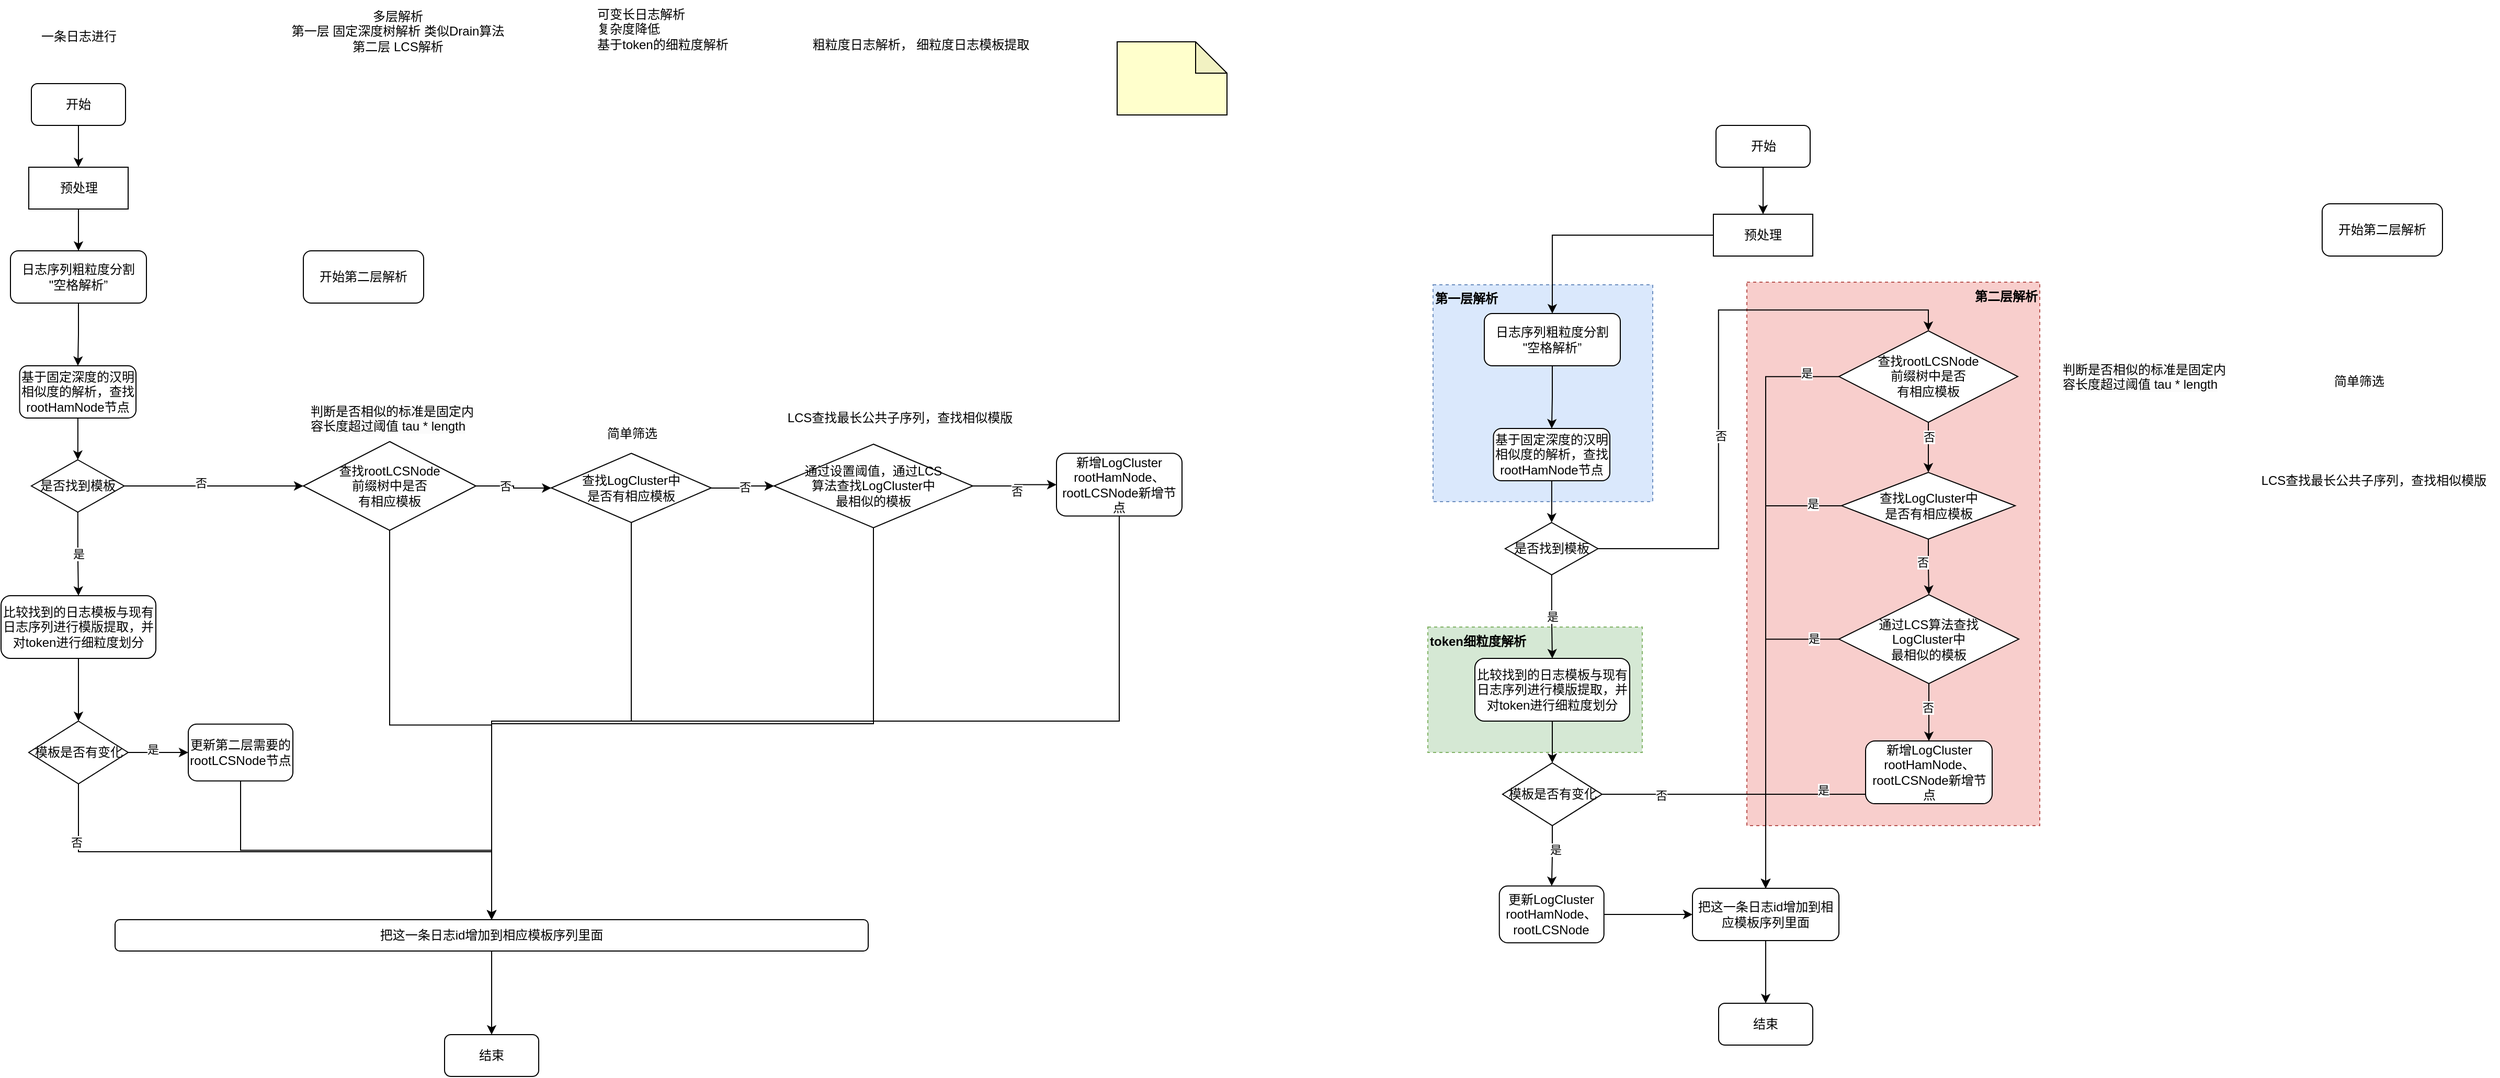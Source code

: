 <mxfile version="26.0.2">
  <diagram name="第 1 页" id="F_NSMGxIzK2aPqWop-WH">
    <mxGraphModel dx="1948" dy="1000" grid="1" gridSize="10" guides="1" tooltips="1" connect="1" arrows="1" fold="1" page="1" pageScale="1" pageWidth="827" pageHeight="1169" math="0" shadow="0">
      <root>
        <mxCell id="0" />
        <mxCell id="1" parent="0" />
        <mxCell id="ZSUmyzXB2fES_6F9nTxg-144" value="&lt;div style=&quot;&quot;&gt;token细粒度解析&lt;/div&gt;" style="rounded=0;whiteSpace=wrap;html=1;align=left;shadow=0;labelPosition=center;verticalLabelPosition=middle;verticalAlign=top;fontStyle=1;textShadow=0;horizontal=1;fillColor=#d5e8d4;strokeColor=#82b366;dashed=1;" vertex="1" parent="1">
          <mxGeometry x="1485" y="600" width="205" height="120" as="geometry" />
        </mxCell>
        <mxCell id="ZSUmyzXB2fES_6F9nTxg-143" value="&lt;div style=&quot;&quot;&gt;&lt;span style=&quot;background-color: transparent; color: light-dark(rgb(0, 0, 0), rgb(255, 255, 255));&quot;&gt;第二层解析&lt;/span&gt;&lt;/div&gt;" style="rounded=0;whiteSpace=wrap;html=1;align=right;shadow=0;labelPosition=center;verticalLabelPosition=middle;verticalAlign=top;fontStyle=1;textShadow=0;horizontal=1;fillColor=#f8cecc;strokeColor=#b85450;dashed=1;" vertex="1" parent="1">
          <mxGeometry x="1790" y="270" width="280" height="520" as="geometry" />
        </mxCell>
        <mxCell id="ZSUmyzXB2fES_6F9nTxg-142" value="&lt;div style=&quot;&quot;&gt;&lt;span style=&quot;background-color: transparent; color: light-dark(rgb(0, 0, 0), rgb(255, 255, 255));&quot;&gt;第一层解析&lt;/span&gt;&lt;/div&gt;" style="rounded=0;whiteSpace=wrap;html=1;align=left;shadow=0;labelPosition=center;verticalLabelPosition=middle;verticalAlign=top;fontStyle=1;textShadow=0;horizontal=1;fillColor=#dae8fc;strokeColor=#6c8ebf;gradientColor=none;dashed=1;" vertex="1" parent="1">
          <mxGeometry x="1490" y="272.44" width="210" height="207.56" as="geometry" />
        </mxCell>
        <mxCell id="ZSUmyzXB2fES_6F9nTxg-10" value="" style="edgeStyle=orthogonalEdgeStyle;rounded=0;orthogonalLoop=1;jettySize=auto;html=1;" edge="1" parent="1" source="mXxrbGlmwr1-6T_xw9jQ-14" target="mXxrbGlmwr1-6T_xw9jQ-15">
          <mxGeometry relative="1" as="geometry" />
        </mxCell>
        <mxCell id="mXxrbGlmwr1-6T_xw9jQ-14" value="开始" style="rounded=1;whiteSpace=wrap;html=1;" parent="1" vertex="1">
          <mxGeometry x="150" y="80" width="90" height="40" as="geometry" />
        </mxCell>
        <mxCell id="ZSUmyzXB2fES_6F9nTxg-11" value="" style="edgeStyle=orthogonalEdgeStyle;rounded=0;orthogonalLoop=1;jettySize=auto;html=1;" edge="1" parent="1" source="mXxrbGlmwr1-6T_xw9jQ-15" target="mXxrbGlmwr1-6T_xw9jQ-17">
          <mxGeometry relative="1" as="geometry" />
        </mxCell>
        <mxCell id="mXxrbGlmwr1-6T_xw9jQ-15" value="预处理" style="rounded=0;whiteSpace=wrap;html=1;" parent="1" vertex="1">
          <mxGeometry x="147.5" y="160" width="95" height="40" as="geometry" />
        </mxCell>
        <mxCell id="ZSUmyzXB2fES_6F9nTxg-12" value="" style="edgeStyle=orthogonalEdgeStyle;rounded=0;orthogonalLoop=1;jettySize=auto;html=1;" edge="1" parent="1" source="mXxrbGlmwr1-6T_xw9jQ-17" target="mXxrbGlmwr1-6T_xw9jQ-18">
          <mxGeometry relative="1" as="geometry" />
        </mxCell>
        <mxCell id="mXxrbGlmwr1-6T_xw9jQ-17" value="日志序列粗粒度分割&lt;div&gt;&quot;空格解析”&lt;/div&gt;" style="rounded=1;whiteSpace=wrap;html=1;" parent="1" vertex="1">
          <mxGeometry x="130" y="240" width="130" height="50" as="geometry" />
        </mxCell>
        <mxCell id="ZSUmyzXB2fES_6F9nTxg-13" value="" style="edgeStyle=orthogonalEdgeStyle;rounded=0;orthogonalLoop=1;jettySize=auto;html=1;" edge="1" parent="1" source="mXxrbGlmwr1-6T_xw9jQ-18" target="ZSUmyzXB2fES_6F9nTxg-9">
          <mxGeometry relative="1" as="geometry" />
        </mxCell>
        <mxCell id="mXxrbGlmwr1-6T_xw9jQ-18" value="基于固定深度的汉明相似度的解析，查找rootHamNode节点" style="rounded=1;whiteSpace=wrap;html=1;" parent="1" vertex="1">
          <mxGeometry x="138.75" y="350" width="111.25" height="50" as="geometry" />
        </mxCell>
        <mxCell id="mXxrbGlmwr1-6T_xw9jQ-19" value="多层解析&lt;div&gt;第一层 固定深度树解析 类似Drain算法&lt;/div&gt;&lt;div&gt;第二层 LCS解析&lt;/div&gt;" style="text;html=1;align=center;verticalAlign=middle;resizable=0;points=[];autosize=1;strokeColor=none;fillColor=none;" parent="1" vertex="1">
          <mxGeometry x="385" width="230" height="60" as="geometry" />
        </mxCell>
        <mxCell id="mXxrbGlmwr1-6T_xw9jQ-20" value="&lt;div&gt;&lt;div&gt;&lt;div&gt;&lt;div&gt;&lt;br&gt;&lt;/div&gt;&lt;/div&gt;&lt;/div&gt;&lt;/div&gt;" style="text;html=1;align=center;verticalAlign=middle;resizable=0;points=[];autosize=1;strokeColor=none;fillColor=none;" parent="1" vertex="1">
          <mxGeometry x="707" y="210" width="20" height="30" as="geometry" />
        </mxCell>
        <mxCell id="ZSUmyzXB2fES_6F9nTxg-2" value="&lt;div&gt;&lt;div&gt;可变长日志解析&lt;/div&gt;&lt;div&gt;复杂度降低&lt;/div&gt;&lt;/div&gt;基于token的细粒度解析&lt;div&gt;&lt;br&gt;&lt;/div&gt;" style="text;html=1;align=left;verticalAlign=middle;resizable=0;points=[];autosize=1;strokeColor=none;fillColor=none;" vertex="1" parent="1">
          <mxGeometry x="688.5" width="150" height="70" as="geometry" />
        </mxCell>
        <mxCell id="ZSUmyzXB2fES_6F9nTxg-6" value="&lt;div style=&quot;background-color: rgb(255, 255, 255); color: rgb(8, 8, 8);&quot;&gt;&lt;pre style=&quot;&quot;&gt;&lt;div style=&quot;color: light-dark(rgb(8, 8, 8), rgb(230, 230, 230)); font-family: &amp;quot;JetBrains Mono&amp;quot;, monospace; font-size: 9.8pt; text-align: left;&quot;&gt;&lt;br&gt;&lt;/div&gt;&lt;/pre&gt;&lt;/div&gt;" style="text;html=1;align=center;verticalAlign=middle;resizable=0;points=[];autosize=1;strokeColor=none;fillColor=none;" vertex="1" parent="1">
          <mxGeometry x="620" y="218" width="20" height="50" as="geometry" />
        </mxCell>
        <mxCell id="ZSUmyzXB2fES_6F9nTxg-15" value="是" style="edgeStyle=orthogonalEdgeStyle;rounded=0;orthogonalLoop=1;jettySize=auto;html=1;" edge="1" parent="1" source="ZSUmyzXB2fES_6F9nTxg-9" target="ZSUmyzXB2fES_6F9nTxg-14">
          <mxGeometry relative="1" as="geometry" />
        </mxCell>
        <mxCell id="ZSUmyzXB2fES_6F9nTxg-39" style="edgeStyle=orthogonalEdgeStyle;rounded=0;orthogonalLoop=1;jettySize=auto;html=1;" edge="1" parent="1" source="ZSUmyzXB2fES_6F9nTxg-9" target="ZSUmyzXB2fES_6F9nTxg-29">
          <mxGeometry relative="1" as="geometry" />
        </mxCell>
        <mxCell id="ZSUmyzXB2fES_6F9nTxg-49" value="否" style="edgeLabel;html=1;align=center;verticalAlign=middle;resizable=0;points=[];" vertex="1" connectable="0" parent="ZSUmyzXB2fES_6F9nTxg-39">
          <mxGeometry x="-0.148" y="3" relative="1" as="geometry">
            <mxPoint as="offset" />
          </mxGeometry>
        </mxCell>
        <mxCell id="ZSUmyzXB2fES_6F9nTxg-9" value="是否找到模板" style="rhombus;whiteSpace=wrap;html=1;" vertex="1" parent="1">
          <mxGeometry x="150" y="440" width="88.75" height="50" as="geometry" />
        </mxCell>
        <mxCell id="ZSUmyzXB2fES_6F9nTxg-18" value="" style="edgeStyle=orthogonalEdgeStyle;rounded=0;orthogonalLoop=1;jettySize=auto;html=1;" edge="1" parent="1" source="ZSUmyzXB2fES_6F9nTxg-14" target="ZSUmyzXB2fES_6F9nTxg-17">
          <mxGeometry relative="1" as="geometry" />
        </mxCell>
        <mxCell id="ZSUmyzXB2fES_6F9nTxg-14" value="比较找到的日志模板与现有日志序列进行模版提取，并对token进行细粒度划分" style="rounded=1;whiteSpace=wrap;html=1;" vertex="1" parent="1">
          <mxGeometry x="121" y="570" width="148" height="60" as="geometry" />
        </mxCell>
        <mxCell id="ZSUmyzXB2fES_6F9nTxg-16" value="开始第二层解析" style="rounded=1;whiteSpace=wrap;html=1;" vertex="1" parent="1">
          <mxGeometry x="410" y="240" width="115" height="50" as="geometry" />
        </mxCell>
        <mxCell id="ZSUmyzXB2fES_6F9nTxg-23" value="" style="edgeStyle=orthogonalEdgeStyle;rounded=0;orthogonalLoop=1;jettySize=auto;html=1;" edge="1" parent="1" source="ZSUmyzXB2fES_6F9nTxg-17" target="ZSUmyzXB2fES_6F9nTxg-22">
          <mxGeometry relative="1" as="geometry" />
        </mxCell>
        <mxCell id="ZSUmyzXB2fES_6F9nTxg-65" value="是" style="edgeLabel;html=1;align=center;verticalAlign=middle;resizable=0;points=[];" vertex="1" connectable="0" parent="ZSUmyzXB2fES_6F9nTxg-23">
          <mxGeometry x="-0.207" y="3" relative="1" as="geometry">
            <mxPoint as="offset" />
          </mxGeometry>
        </mxCell>
        <mxCell id="ZSUmyzXB2fES_6F9nTxg-36" style="edgeStyle=orthogonalEdgeStyle;rounded=0;orthogonalLoop=1;jettySize=auto;html=1;entryX=0.5;entryY=0;entryDx=0;entryDy=0;" edge="1" parent="1" source="ZSUmyzXB2fES_6F9nTxg-17" target="ZSUmyzXB2fES_6F9nTxg-19">
          <mxGeometry relative="1" as="geometry" />
        </mxCell>
        <mxCell id="ZSUmyzXB2fES_6F9nTxg-37" value="否" style="edgeLabel;html=1;align=center;verticalAlign=middle;resizable=0;points=[];" vertex="1" connectable="0" parent="ZSUmyzXB2fES_6F9nTxg-36">
          <mxGeometry x="-0.787" y="-2" relative="1" as="geometry">
            <mxPoint as="offset" />
          </mxGeometry>
        </mxCell>
        <mxCell id="ZSUmyzXB2fES_6F9nTxg-17" value="模板是否有变化" style="rhombus;whiteSpace=wrap;html=1;" vertex="1" parent="1">
          <mxGeometry x="147.5" y="690" width="95" height="60" as="geometry" />
        </mxCell>
        <mxCell id="ZSUmyzXB2fES_6F9nTxg-58" value="" style="edgeStyle=orthogonalEdgeStyle;rounded=0;orthogonalLoop=1;jettySize=auto;html=1;" edge="1" parent="1" source="ZSUmyzXB2fES_6F9nTxg-19" target="ZSUmyzXB2fES_6F9nTxg-57">
          <mxGeometry relative="1" as="geometry" />
        </mxCell>
        <mxCell id="ZSUmyzXB2fES_6F9nTxg-19" value="把这一条日志id增加到相应模板序列里面" style="rounded=1;whiteSpace=wrap;html=1;" vertex="1" parent="1">
          <mxGeometry x="230" y="880" width="720" height="30" as="geometry" />
        </mxCell>
        <mxCell id="ZSUmyzXB2fES_6F9nTxg-60" style="edgeStyle=orthogonalEdgeStyle;rounded=0;orthogonalLoop=1;jettySize=auto;html=1;entryX=0.5;entryY=0;entryDx=0;entryDy=0;" edge="1" parent="1" source="ZSUmyzXB2fES_6F9nTxg-22" target="ZSUmyzXB2fES_6F9nTxg-19">
          <mxGeometry relative="1" as="geometry" />
        </mxCell>
        <mxCell id="ZSUmyzXB2fES_6F9nTxg-22" value="更新第二层需要的&lt;div&gt;rootLCSNode节点&lt;/div&gt;" style="rounded=1;whiteSpace=wrap;html=1;" vertex="1" parent="1">
          <mxGeometry x="300" y="692.82" width="100" height="54.37" as="geometry" />
        </mxCell>
        <mxCell id="ZSUmyzXB2fES_6F9nTxg-41" value="" style="edgeStyle=orthogonalEdgeStyle;rounded=0;orthogonalLoop=1;jettySize=auto;html=1;" edge="1" parent="1" source="ZSUmyzXB2fES_6F9nTxg-29" target="ZSUmyzXB2fES_6F9nTxg-30">
          <mxGeometry relative="1" as="geometry" />
        </mxCell>
        <mxCell id="ZSUmyzXB2fES_6F9nTxg-50" value="否" style="edgeLabel;html=1;align=center;verticalAlign=middle;resizable=0;points=[];" vertex="1" connectable="0" parent="ZSUmyzXB2fES_6F9nTxg-41">
          <mxGeometry x="-0.258" relative="1" as="geometry">
            <mxPoint as="offset" />
          </mxGeometry>
        </mxCell>
        <mxCell id="ZSUmyzXB2fES_6F9nTxg-61" style="edgeStyle=orthogonalEdgeStyle;rounded=0;orthogonalLoop=1;jettySize=auto;html=1;entryX=0.5;entryY=0;entryDx=0;entryDy=0;" edge="1" parent="1" source="ZSUmyzXB2fES_6F9nTxg-29" target="ZSUmyzXB2fES_6F9nTxg-19">
          <mxGeometry relative="1" as="geometry" />
        </mxCell>
        <mxCell id="ZSUmyzXB2fES_6F9nTxg-29" value="查找rootLCSNode&lt;div&gt;前缀树&lt;span style=&quot;background-color: transparent; color: light-dark(rgb(0, 0, 0), rgb(255, 255, 255));&quot;&gt;中是否&lt;/span&gt;&lt;/div&gt;&lt;div&gt;&lt;span style=&quot;background-color: transparent; color: light-dark(rgb(0, 0, 0), rgb(255, 255, 255));&quot;&gt;有相应模板&lt;/span&gt;&lt;/div&gt;" style="rhombus;whiteSpace=wrap;html=1;" vertex="1" parent="1">
          <mxGeometry x="410" y="422.5" width="165" height="85" as="geometry" />
        </mxCell>
        <mxCell id="ZSUmyzXB2fES_6F9nTxg-45" style="edgeStyle=orthogonalEdgeStyle;rounded=0;orthogonalLoop=1;jettySize=auto;html=1;entryX=0;entryY=0.5;entryDx=0;entryDy=0;" edge="1" parent="1" source="ZSUmyzXB2fES_6F9nTxg-30" target="ZSUmyzXB2fES_6F9nTxg-42">
          <mxGeometry relative="1" as="geometry" />
        </mxCell>
        <mxCell id="ZSUmyzXB2fES_6F9nTxg-51" value="否" style="edgeLabel;html=1;align=center;verticalAlign=middle;resizable=0;points=[];" vertex="1" connectable="0" parent="ZSUmyzXB2fES_6F9nTxg-45">
          <mxGeometry x="0.009" y="-2" relative="1" as="geometry">
            <mxPoint as="offset" />
          </mxGeometry>
        </mxCell>
        <mxCell id="ZSUmyzXB2fES_6F9nTxg-62" style="edgeStyle=orthogonalEdgeStyle;rounded=0;orthogonalLoop=1;jettySize=auto;html=1;entryX=0.5;entryY=0;entryDx=0;entryDy=0;" edge="1" parent="1" source="ZSUmyzXB2fES_6F9nTxg-30" target="ZSUmyzXB2fES_6F9nTxg-19">
          <mxGeometry relative="1" as="geometry" />
        </mxCell>
        <mxCell id="ZSUmyzXB2fES_6F9nTxg-30" value="查找LogCluster中&lt;div&gt;&lt;span style=&quot;background-color: transparent; color: light-dark(rgb(0, 0, 0), rgb(255, 255, 255));&quot;&gt;是否有相应模板&lt;/span&gt;&lt;/div&gt;" style="rhombus;whiteSpace=wrap;html=1;" vertex="1" parent="1">
          <mxGeometry x="647" y="433.75" width="153" height="66.25" as="geometry" />
        </mxCell>
        <mxCell id="ZSUmyzXB2fES_6F9nTxg-35" value="" style="shape=note;whiteSpace=wrap;html=1;backgroundOutline=1;darkOpacity=0.05;fillColor=#FFFFCC;" vertex="1" parent="1">
          <mxGeometry x="1188" y="40" width="105" height="70" as="geometry" />
        </mxCell>
        <mxCell id="ZSUmyzXB2fES_6F9nTxg-53" value="" style="edgeStyle=orthogonalEdgeStyle;rounded=0;orthogonalLoop=1;jettySize=auto;html=1;" edge="1" parent="1" source="ZSUmyzXB2fES_6F9nTxg-42" target="ZSUmyzXB2fES_6F9nTxg-52">
          <mxGeometry relative="1" as="geometry" />
        </mxCell>
        <mxCell id="ZSUmyzXB2fES_6F9nTxg-54" value="否" style="edgeLabel;html=1;align=center;verticalAlign=middle;resizable=0;points=[];" vertex="1" connectable="0" parent="ZSUmyzXB2fES_6F9nTxg-53">
          <mxGeometry x="-0.014" y="-5" relative="1" as="geometry">
            <mxPoint x="-3" y="5" as="offset" />
          </mxGeometry>
        </mxCell>
        <mxCell id="ZSUmyzXB2fES_6F9nTxg-63" style="edgeStyle=orthogonalEdgeStyle;rounded=0;orthogonalLoop=1;jettySize=auto;html=1;entryX=0.5;entryY=0;entryDx=0;entryDy=0;" edge="1" parent="1" source="ZSUmyzXB2fES_6F9nTxg-42" target="ZSUmyzXB2fES_6F9nTxg-19">
          <mxGeometry relative="1" as="geometry" />
        </mxCell>
        <mxCell id="ZSUmyzXB2fES_6F9nTxg-42" value="通过设置阈值，通过LCS&lt;div&gt;算法&lt;span style=&quot;background-color: transparent; color: light-dark(rgb(0, 0, 0), rgb(255, 255, 255));&quot;&gt;查找LogCluster中&lt;/span&gt;&lt;div&gt;&lt;div&gt;&lt;span style=&quot;background-color: transparent; color: light-dark(rgb(0, 0, 0), rgb(255, 255, 255));&quot;&gt;最相似的模板&lt;/span&gt;&lt;/div&gt;&lt;/div&gt;&lt;/div&gt;" style="rhombus;whiteSpace=wrap;html=1;" vertex="1" parent="1">
          <mxGeometry x="860" y="425" width="190" height="80" as="geometry" />
        </mxCell>
        <mxCell id="ZSUmyzXB2fES_6F9nTxg-43" value="简单筛选" style="text;html=1;align=center;verticalAlign=middle;resizable=0;points=[];autosize=1;strokeColor=none;fillColor=none;" vertex="1" parent="1">
          <mxGeometry x="688.5" y="400" width="70" height="30" as="geometry" />
        </mxCell>
        <mxCell id="ZSUmyzXB2fES_6F9nTxg-44" value="&lt;span style=&quot;color: rgb(0, 0, 0); font-family: Helvetica; font-size: 12px; font-style: normal; font-variant-ligatures: normal; font-variant-caps: normal; font-weight: 400; letter-spacing: normal; orphans: 2; text-align: center; text-indent: 0px; text-transform: none; widows: 2; word-spacing: 0px; -webkit-text-stroke-width: 0px; white-space: normal; background-color: rgb(251, 251, 251); text-decoration-thickness: initial; text-decoration-style: initial; text-decoration-color: initial; display: inline !important; float: none;&quot;&gt;判断是否相似的标准是固定内容长度超过阈值 tau * length&lt;/span&gt;" style="text;whiteSpace=wrap;html=1;" vertex="1" parent="1">
          <mxGeometry x="415" y="380" width="160" height="40" as="geometry" />
        </mxCell>
        <mxCell id="ZSUmyzXB2fES_6F9nTxg-46" value="LCS查找最长公共子序列，查找相似模版" style="text;html=1;align=center;verticalAlign=middle;resizable=0;points=[];autosize=1;strokeColor=none;fillColor=none;" vertex="1" parent="1">
          <mxGeometry x="860" y="385" width="240" height="30" as="geometry" />
        </mxCell>
        <mxCell id="ZSUmyzXB2fES_6F9nTxg-64" style="edgeStyle=orthogonalEdgeStyle;rounded=0;orthogonalLoop=1;jettySize=auto;html=1;entryX=0.5;entryY=0;entryDx=0;entryDy=0;" edge="1" parent="1" source="ZSUmyzXB2fES_6F9nTxg-52" target="ZSUmyzXB2fES_6F9nTxg-19">
          <mxGeometry relative="1" as="geometry">
            <mxPoint x="620" y="870" as="targetPoint" />
            <Array as="points">
              <mxPoint x="1190" y="690" />
              <mxPoint x="590" y="690" />
            </Array>
          </mxGeometry>
        </mxCell>
        <mxCell id="ZSUmyzXB2fES_6F9nTxg-52" value="新增LogCluster&lt;div&gt;rootHamNode、rootLCSNode新增节点&lt;/div&gt;" style="rounded=1;whiteSpace=wrap;html=1;" vertex="1" parent="1">
          <mxGeometry x="1130" y="433.75" width="120" height="60" as="geometry" />
        </mxCell>
        <mxCell id="ZSUmyzXB2fES_6F9nTxg-57" value="结束" style="rounded=1;whiteSpace=wrap;html=1;" vertex="1" parent="1">
          <mxGeometry x="545" y="990" width="90" height="40" as="geometry" />
        </mxCell>
        <mxCell id="ZSUmyzXB2fES_6F9nTxg-59" value="粗粒度日志解析， 细粒度日志模板提取" style="text;html=1;align=center;verticalAlign=middle;resizable=0;points=[];autosize=1;strokeColor=none;fillColor=none;" vertex="1" parent="1">
          <mxGeometry x="885" y="28" width="230" height="30" as="geometry" />
        </mxCell>
        <mxCell id="ZSUmyzXB2fES_6F9nTxg-66" value="一条日志进行" style="text;html=1;align=center;verticalAlign=middle;resizable=0;points=[];autosize=1;strokeColor=none;fillColor=none;" vertex="1" parent="1">
          <mxGeometry x="145" y="20" width="100" height="30" as="geometry" />
        </mxCell>
        <mxCell id="ZSUmyzXB2fES_6F9nTxg-68" value="" style="edgeStyle=orthogonalEdgeStyle;rounded=0;orthogonalLoop=1;jettySize=auto;html=1;" edge="1" parent="1" source="ZSUmyzXB2fES_6F9nTxg-69" target="ZSUmyzXB2fES_6F9nTxg-71">
          <mxGeometry relative="1" as="geometry" />
        </mxCell>
        <mxCell id="ZSUmyzXB2fES_6F9nTxg-69" value="开始" style="rounded=1;whiteSpace=wrap;html=1;" vertex="1" parent="1">
          <mxGeometry x="1760.5" y="120" width="90" height="40" as="geometry" />
        </mxCell>
        <mxCell id="ZSUmyzXB2fES_6F9nTxg-70" value="" style="edgeStyle=orthogonalEdgeStyle;rounded=0;orthogonalLoop=1;jettySize=auto;html=1;" edge="1" parent="1" source="ZSUmyzXB2fES_6F9nTxg-71" target="ZSUmyzXB2fES_6F9nTxg-73">
          <mxGeometry relative="1" as="geometry" />
        </mxCell>
        <mxCell id="ZSUmyzXB2fES_6F9nTxg-71" value="预处理" style="rounded=0;whiteSpace=wrap;html=1;" vertex="1" parent="1">
          <mxGeometry x="1758" y="205" width="95" height="40" as="geometry" />
        </mxCell>
        <mxCell id="ZSUmyzXB2fES_6F9nTxg-72" value="" style="edgeStyle=orthogonalEdgeStyle;rounded=0;orthogonalLoop=1;jettySize=auto;html=1;" edge="1" parent="1" source="ZSUmyzXB2fES_6F9nTxg-73" target="ZSUmyzXB2fES_6F9nTxg-75">
          <mxGeometry relative="1" as="geometry" />
        </mxCell>
        <mxCell id="ZSUmyzXB2fES_6F9nTxg-73" value="日志序列粗粒度分割&lt;div&gt;&quot;空格解析”&lt;/div&gt;" style="rounded=1;whiteSpace=wrap;html=1;" vertex="1" parent="1">
          <mxGeometry x="1539" y="300" width="130" height="50" as="geometry" />
        </mxCell>
        <mxCell id="ZSUmyzXB2fES_6F9nTxg-74" value="" style="edgeStyle=orthogonalEdgeStyle;rounded=0;orthogonalLoop=1;jettySize=auto;html=1;" edge="1" parent="1" source="ZSUmyzXB2fES_6F9nTxg-75" target="ZSUmyzXB2fES_6F9nTxg-81">
          <mxGeometry relative="1" as="geometry" />
        </mxCell>
        <mxCell id="ZSUmyzXB2fES_6F9nTxg-75" value="基于固定深度的汉明相似度的解析，查找rootHamNode节点" style="rounded=1;whiteSpace=wrap;html=1;" vertex="1" parent="1">
          <mxGeometry x="1547.75" y="410" width="111.25" height="50" as="geometry" />
        </mxCell>
        <mxCell id="ZSUmyzXB2fES_6F9nTxg-76" value="&lt;div&gt;&lt;div&gt;&lt;div&gt;&lt;div&gt;&lt;br&gt;&lt;/div&gt;&lt;/div&gt;&lt;/div&gt;&lt;/div&gt;" style="text;html=1;align=center;verticalAlign=middle;resizable=0;points=[];autosize=1;strokeColor=none;fillColor=none;" vertex="1" parent="1">
          <mxGeometry x="2116" y="270" width="20" height="30" as="geometry" />
        </mxCell>
        <mxCell id="ZSUmyzXB2fES_6F9nTxg-77" value="&lt;div style=&quot;background-color: rgb(255, 255, 255); color: rgb(8, 8, 8);&quot;&gt;&lt;pre style=&quot;&quot;&gt;&lt;div style=&quot;color: light-dark(rgb(8, 8, 8), rgb(230, 230, 230)); font-family: &amp;quot;JetBrains Mono&amp;quot;, monospace; font-size: 9.8pt; text-align: left;&quot;&gt;&lt;br&gt;&lt;/div&gt;&lt;/pre&gt;&lt;/div&gt;" style="text;html=1;align=center;verticalAlign=middle;resizable=0;points=[];autosize=1;strokeColor=none;fillColor=none;" vertex="1" parent="1">
          <mxGeometry x="2031.5" y="402.06" width="20" height="50" as="geometry" />
        </mxCell>
        <mxCell id="ZSUmyzXB2fES_6F9nTxg-78" value="是" style="edgeStyle=orthogonalEdgeStyle;rounded=0;orthogonalLoop=1;jettySize=auto;html=1;" edge="1" parent="1" source="ZSUmyzXB2fES_6F9nTxg-81" target="ZSUmyzXB2fES_6F9nTxg-83">
          <mxGeometry relative="1" as="geometry" />
        </mxCell>
        <mxCell id="ZSUmyzXB2fES_6F9nTxg-138" style="edgeStyle=orthogonalEdgeStyle;rounded=0;orthogonalLoop=1;jettySize=auto;html=1;exitX=1;exitY=0.5;exitDx=0;exitDy=0;entryX=0.5;entryY=0;entryDx=0;entryDy=0;" edge="1" parent="1" source="ZSUmyzXB2fES_6F9nTxg-81" target="ZSUmyzXB2fES_6F9nTxg-97">
          <mxGeometry relative="1" as="geometry" />
        </mxCell>
        <mxCell id="ZSUmyzXB2fES_6F9nTxg-139" value="否" style="edgeLabel;html=1;align=center;verticalAlign=middle;resizable=0;points=[];" vertex="1" connectable="0" parent="ZSUmyzXB2fES_6F9nTxg-138">
          <mxGeometry x="-0.213" y="-2" relative="1" as="geometry">
            <mxPoint y="-1" as="offset" />
          </mxGeometry>
        </mxCell>
        <mxCell id="ZSUmyzXB2fES_6F9nTxg-81" value="是否找到模板" style="rhombus;whiteSpace=wrap;html=1;" vertex="1" parent="1">
          <mxGeometry x="1559" y="500" width="88.75" height="50" as="geometry" />
        </mxCell>
        <mxCell id="ZSUmyzXB2fES_6F9nTxg-82" value="" style="edgeStyle=orthogonalEdgeStyle;rounded=0;orthogonalLoop=1;jettySize=auto;html=1;" edge="1" parent="1" source="ZSUmyzXB2fES_6F9nTxg-83" target="ZSUmyzXB2fES_6F9nTxg-89">
          <mxGeometry relative="1" as="geometry" />
        </mxCell>
        <mxCell id="ZSUmyzXB2fES_6F9nTxg-83" value="比较找到的日志模板与现有日志序列进行模版提取，并对token进行细粒度划分" style="rounded=1;whiteSpace=wrap;html=1;" vertex="1" parent="1">
          <mxGeometry x="1530" y="630" width="148" height="60" as="geometry" />
        </mxCell>
        <mxCell id="ZSUmyzXB2fES_6F9nTxg-84" value="开始第二层解析" style="rounded=1;whiteSpace=wrap;html=1;" vertex="1" parent="1">
          <mxGeometry x="2340" y="195" width="115" height="50" as="geometry" />
        </mxCell>
        <mxCell id="ZSUmyzXB2fES_6F9nTxg-85" value="" style="edgeStyle=orthogonalEdgeStyle;rounded=0;orthogonalLoop=1;jettySize=auto;html=1;" edge="1" parent="1" source="ZSUmyzXB2fES_6F9nTxg-89" target="ZSUmyzXB2fES_6F9nTxg-93">
          <mxGeometry relative="1" as="geometry" />
        </mxCell>
        <mxCell id="ZSUmyzXB2fES_6F9nTxg-86" value="是" style="edgeLabel;html=1;align=center;verticalAlign=middle;resizable=0;points=[];" vertex="1" connectable="0" parent="ZSUmyzXB2fES_6F9nTxg-85">
          <mxGeometry x="-0.207" y="3" relative="1" as="geometry">
            <mxPoint as="offset" />
          </mxGeometry>
        </mxCell>
        <mxCell id="ZSUmyzXB2fES_6F9nTxg-123" value="" style="edgeStyle=orthogonalEdgeStyle;rounded=0;orthogonalLoop=1;jettySize=auto;html=1;" edge="1" parent="1" source="ZSUmyzXB2fES_6F9nTxg-89" target="ZSUmyzXB2fES_6F9nTxg-91">
          <mxGeometry relative="1" as="geometry" />
        </mxCell>
        <mxCell id="ZSUmyzXB2fES_6F9nTxg-141" value="否" style="edgeLabel;html=1;align=center;verticalAlign=middle;resizable=0;points=[];" vertex="1" connectable="0" parent="ZSUmyzXB2fES_6F9nTxg-123">
          <mxGeometry x="-0.54" y="-1" relative="1" as="geometry">
            <mxPoint as="offset" />
          </mxGeometry>
        </mxCell>
        <mxCell id="ZSUmyzXB2fES_6F9nTxg-89" value="模板是否有变化" style="rhombus;whiteSpace=wrap;html=1;" vertex="1" parent="1">
          <mxGeometry x="1556.5" y="730" width="95" height="60" as="geometry" />
        </mxCell>
        <mxCell id="ZSUmyzXB2fES_6F9nTxg-137" value="" style="edgeStyle=orthogonalEdgeStyle;rounded=0;orthogonalLoop=1;jettySize=auto;html=1;" edge="1" parent="1" source="ZSUmyzXB2fES_6F9nTxg-91" target="ZSUmyzXB2fES_6F9nTxg-111">
          <mxGeometry relative="1" as="geometry" />
        </mxCell>
        <mxCell id="ZSUmyzXB2fES_6F9nTxg-91" value="把这一条日志id增加到相应模板序列里面" style="rounded=1;whiteSpace=wrap;html=1;" vertex="1" parent="1">
          <mxGeometry x="1738" y="850" width="140" height="50" as="geometry" />
        </mxCell>
        <mxCell id="ZSUmyzXB2fES_6F9nTxg-136" value="" style="edgeStyle=orthogonalEdgeStyle;rounded=0;orthogonalLoop=1;jettySize=auto;html=1;" edge="1" parent="1" source="ZSUmyzXB2fES_6F9nTxg-93" target="ZSUmyzXB2fES_6F9nTxg-91">
          <mxGeometry relative="1" as="geometry" />
        </mxCell>
        <mxCell id="ZSUmyzXB2fES_6F9nTxg-93" value="更新LogCluster&lt;div&gt;rootHamNode、rootLCSNode&lt;/div&gt;" style="rounded=1;whiteSpace=wrap;html=1;" vertex="1" parent="1">
          <mxGeometry x="1553.37" y="847.81" width="100" height="54.37" as="geometry" />
        </mxCell>
        <mxCell id="ZSUmyzXB2fES_6F9nTxg-113" value="" style="edgeStyle=orthogonalEdgeStyle;rounded=0;orthogonalLoop=1;jettySize=auto;html=1;" edge="1" parent="1" source="ZSUmyzXB2fES_6F9nTxg-97" target="ZSUmyzXB2fES_6F9nTxg-101">
          <mxGeometry relative="1" as="geometry" />
        </mxCell>
        <mxCell id="ZSUmyzXB2fES_6F9nTxg-116" value="否" style="edgeLabel;html=1;align=center;verticalAlign=middle;resizable=0;points=[];" vertex="1" connectable="0" parent="ZSUmyzXB2fES_6F9nTxg-113">
          <mxGeometry x="-0.422" relative="1" as="geometry">
            <mxPoint as="offset" />
          </mxGeometry>
        </mxCell>
        <mxCell id="ZSUmyzXB2fES_6F9nTxg-125" style="edgeStyle=orthogonalEdgeStyle;rounded=0;orthogonalLoop=1;jettySize=auto;html=1;entryX=0.5;entryY=0;entryDx=0;entryDy=0;" edge="1" parent="1" source="ZSUmyzXB2fES_6F9nTxg-97" target="ZSUmyzXB2fES_6F9nTxg-91">
          <mxGeometry relative="1" as="geometry">
            <Array as="points">
              <mxPoint x="1808" y="360" />
            </Array>
          </mxGeometry>
        </mxCell>
        <mxCell id="ZSUmyzXB2fES_6F9nTxg-132" value="是" style="edgeLabel;html=1;align=center;verticalAlign=middle;resizable=0;points=[];" vertex="1" connectable="0" parent="ZSUmyzXB2fES_6F9nTxg-125">
          <mxGeometry x="-0.888" y="-4" relative="1" as="geometry">
            <mxPoint as="offset" />
          </mxGeometry>
        </mxCell>
        <mxCell id="ZSUmyzXB2fES_6F9nTxg-97" value="查找rootLCSNode&lt;div&gt;前缀树&lt;span style=&quot;background-color: transparent; color: light-dark(rgb(0, 0, 0), rgb(255, 255, 255));&quot;&gt;中是否&lt;/span&gt;&lt;/div&gt;&lt;div&gt;&lt;span style=&quot;background-color: transparent; color: light-dark(rgb(0, 0, 0), rgb(255, 255, 255));&quot;&gt;有相应模板&lt;/span&gt;&lt;/div&gt;" style="rhombus;whiteSpace=wrap;html=1;" vertex="1" parent="1">
          <mxGeometry x="1878" y="316.56" width="171" height="87.5" as="geometry" />
        </mxCell>
        <mxCell id="ZSUmyzXB2fES_6F9nTxg-114" value="" style="edgeStyle=orthogonalEdgeStyle;rounded=0;orthogonalLoop=1;jettySize=auto;html=1;" edge="1" parent="1" source="ZSUmyzXB2fES_6F9nTxg-101" target="ZSUmyzXB2fES_6F9nTxg-105">
          <mxGeometry relative="1" as="geometry" />
        </mxCell>
        <mxCell id="ZSUmyzXB2fES_6F9nTxg-117" value="否" style="edgeLabel;html=1;align=center;verticalAlign=middle;resizable=0;points=[];" vertex="1" connectable="0" parent="ZSUmyzXB2fES_6F9nTxg-114">
          <mxGeometry x="-0.037" y="-3" relative="1" as="geometry">
            <mxPoint x="-3" y="-4" as="offset" />
          </mxGeometry>
        </mxCell>
        <mxCell id="ZSUmyzXB2fES_6F9nTxg-127" style="edgeStyle=orthogonalEdgeStyle;rounded=0;orthogonalLoop=1;jettySize=auto;html=1;entryX=0.5;entryY=0;entryDx=0;entryDy=0;" edge="1" parent="1" source="ZSUmyzXB2fES_6F9nTxg-101" target="ZSUmyzXB2fES_6F9nTxg-91">
          <mxGeometry relative="1" as="geometry">
            <mxPoint x="1840" y="700" as="targetPoint" />
            <Array as="points">
              <mxPoint x="1808" y="484" />
            </Array>
          </mxGeometry>
        </mxCell>
        <mxCell id="ZSUmyzXB2fES_6F9nTxg-133" value="是" style="edgeLabel;html=1;align=center;verticalAlign=middle;resizable=0;points=[];" vertex="1" connectable="0" parent="ZSUmyzXB2fES_6F9nTxg-127">
          <mxGeometry x="-0.87" y="-2" relative="1" as="geometry">
            <mxPoint x="1" as="offset" />
          </mxGeometry>
        </mxCell>
        <mxCell id="ZSUmyzXB2fES_6F9nTxg-101" value="查找LogCluster中&lt;div&gt;&lt;span style=&quot;background-color: transparent; color: light-dark(rgb(0, 0, 0), rgb(255, 255, 255));&quot;&gt;是否有相应模板&lt;/span&gt;&lt;/div&gt;" style="rhombus;whiteSpace=wrap;html=1;" vertex="1" parent="1">
          <mxGeometry x="1880.5" y="452.06" width="166" height="63.75" as="geometry" />
        </mxCell>
        <mxCell id="ZSUmyzXB2fES_6F9nTxg-115" value="" style="edgeStyle=orthogonalEdgeStyle;rounded=0;orthogonalLoop=1;jettySize=auto;html=1;" edge="1" parent="1" source="ZSUmyzXB2fES_6F9nTxg-105" target="ZSUmyzXB2fES_6F9nTxg-110">
          <mxGeometry relative="1" as="geometry" />
        </mxCell>
        <mxCell id="ZSUmyzXB2fES_6F9nTxg-118" value="否" style="edgeLabel;html=1;align=center;verticalAlign=middle;resizable=0;points=[];" vertex="1" connectable="0" parent="ZSUmyzXB2fES_6F9nTxg-115">
          <mxGeometry x="-0.185" y="-1" relative="1" as="geometry">
            <mxPoint as="offset" />
          </mxGeometry>
        </mxCell>
        <mxCell id="ZSUmyzXB2fES_6F9nTxg-130" style="edgeStyle=orthogonalEdgeStyle;rounded=0;orthogonalLoop=1;jettySize=auto;html=1;entryX=0.5;entryY=0;entryDx=0;entryDy=0;" edge="1" parent="1" source="ZSUmyzXB2fES_6F9nTxg-105" target="ZSUmyzXB2fES_6F9nTxg-91">
          <mxGeometry relative="1" as="geometry">
            <Array as="points">
              <mxPoint x="1808" y="612" />
            </Array>
          </mxGeometry>
        </mxCell>
        <mxCell id="ZSUmyzXB2fES_6F9nTxg-134" value="是" style="edgeLabel;html=1;align=center;verticalAlign=middle;resizable=0;points=[];" vertex="1" connectable="0" parent="ZSUmyzXB2fES_6F9nTxg-130">
          <mxGeometry x="-0.846" y="-1" relative="1" as="geometry">
            <mxPoint as="offset" />
          </mxGeometry>
        </mxCell>
        <mxCell id="ZSUmyzXB2fES_6F9nTxg-105" value="通过LCS&lt;span style=&quot;background-color: transparent; color: light-dark(rgb(0, 0, 0), rgb(255, 255, 255));&quot;&gt;算法&lt;/span&gt;&lt;span style=&quot;background-color: transparent; color: light-dark(rgb(0, 0, 0), rgb(255, 255, 255));&quot;&gt;查找&lt;/span&gt;&lt;div&gt;&lt;span style=&quot;background-color: transparent; color: light-dark(rgb(0, 0, 0), rgb(255, 255, 255));&quot;&gt;LogCluster中&lt;/span&gt;&lt;div&gt;&lt;div&gt;&lt;div&gt;&lt;span style=&quot;background-color: transparent; color: light-dark(rgb(0, 0, 0), rgb(255, 255, 255));&quot;&gt;最相似的模板&lt;/span&gt;&lt;/div&gt;&lt;/div&gt;&lt;/div&gt;&lt;/div&gt;" style="rhombus;whiteSpace=wrap;html=1;" vertex="1" parent="1">
          <mxGeometry x="1878" y="569.06" width="172" height="85" as="geometry" />
        </mxCell>
        <mxCell id="ZSUmyzXB2fES_6F9nTxg-106" value="简单筛选" style="text;html=1;align=center;verticalAlign=middle;resizable=0;points=[];autosize=1;strokeColor=none;fillColor=none;" vertex="1" parent="1">
          <mxGeometry x="2340" y="350" width="70" height="30" as="geometry" />
        </mxCell>
        <mxCell id="ZSUmyzXB2fES_6F9nTxg-107" value="&lt;span style=&quot;color: rgb(0, 0, 0); font-family: Helvetica; font-size: 12px; font-style: normal; font-variant-ligatures: normal; font-variant-caps: normal; font-weight: 400; letter-spacing: normal; orphans: 2; text-align: center; text-indent: 0px; text-transform: none; widows: 2; word-spacing: 0px; -webkit-text-stroke-width: 0px; white-space: normal; background-color: rgb(251, 251, 251); text-decoration-thickness: initial; text-decoration-style: initial; text-decoration-color: initial; display: inline !important; float: none;&quot;&gt;判断是否相似的标准是固定内容长度超过阈值 tau * length&lt;/span&gt;" style="text;whiteSpace=wrap;html=1;" vertex="1" parent="1">
          <mxGeometry x="2090" y="340.31" width="160" height="40" as="geometry" />
        </mxCell>
        <mxCell id="ZSUmyzXB2fES_6F9nTxg-108" value="LCS查找最长公共子序列，查找相似模版" style="text;html=1;align=center;verticalAlign=middle;resizable=0;points=[];autosize=1;strokeColor=none;fillColor=none;" vertex="1" parent="1">
          <mxGeometry x="2269" y="445" width="240" height="30" as="geometry" />
        </mxCell>
        <mxCell id="ZSUmyzXB2fES_6F9nTxg-131" style="edgeStyle=orthogonalEdgeStyle;rounded=0;orthogonalLoop=1;jettySize=auto;html=1;entryX=0.5;entryY=0;entryDx=0;entryDy=0;" edge="1" parent="1" source="ZSUmyzXB2fES_6F9nTxg-110" target="ZSUmyzXB2fES_6F9nTxg-91">
          <mxGeometry relative="1" as="geometry">
            <mxPoint x="1810" y="700" as="targetPoint" />
            <Array as="points">
              <mxPoint x="1961" y="760" />
              <mxPoint x="1808" y="760" />
            </Array>
          </mxGeometry>
        </mxCell>
        <mxCell id="ZSUmyzXB2fES_6F9nTxg-135" value="是" style="edgeLabel;html=1;align=center;verticalAlign=middle;resizable=0;points=[];" vertex="1" connectable="0" parent="ZSUmyzXB2fES_6F9nTxg-131">
          <mxGeometry x="-0.559" y="-4" relative="1" as="geometry">
            <mxPoint as="offset" />
          </mxGeometry>
        </mxCell>
        <mxCell id="ZSUmyzXB2fES_6F9nTxg-110" value="新增LogCluster&lt;div&gt;rootHamNode、rootLCSNode新增节点&lt;/div&gt;" style="rounded=1;whiteSpace=wrap;html=1;" vertex="1" parent="1">
          <mxGeometry x="1903.5" y="709.06" width="121" height="60" as="geometry" />
        </mxCell>
        <mxCell id="ZSUmyzXB2fES_6F9nTxg-111" value="结束" style="rounded=1;whiteSpace=wrap;html=1;" vertex="1" parent="1">
          <mxGeometry x="1763" y="960" width="90" height="40" as="geometry" />
        </mxCell>
      </root>
    </mxGraphModel>
  </diagram>
</mxfile>
